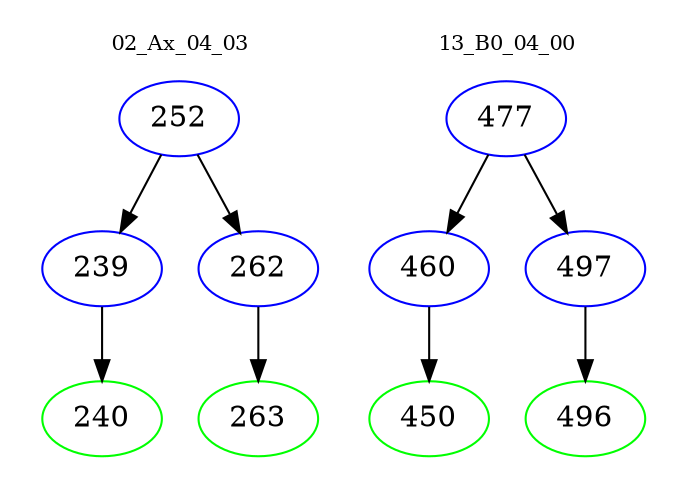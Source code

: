 digraph{
subgraph cluster_0 {
color = white
label = "02_Ax_04_03";
fontsize=10;
T0_252 [label="252", color="blue"]
T0_252 -> T0_239 [color="black"]
T0_239 [label="239", color="blue"]
T0_239 -> T0_240 [color="black"]
T0_240 [label="240", color="green"]
T0_252 -> T0_262 [color="black"]
T0_262 [label="262", color="blue"]
T0_262 -> T0_263 [color="black"]
T0_263 [label="263", color="green"]
}
subgraph cluster_1 {
color = white
label = "13_B0_04_00";
fontsize=10;
T1_477 [label="477", color="blue"]
T1_477 -> T1_460 [color="black"]
T1_460 [label="460", color="blue"]
T1_460 -> T1_450 [color="black"]
T1_450 [label="450", color="green"]
T1_477 -> T1_497 [color="black"]
T1_497 [label="497", color="blue"]
T1_497 -> T1_496 [color="black"]
T1_496 [label="496", color="green"]
}
}
